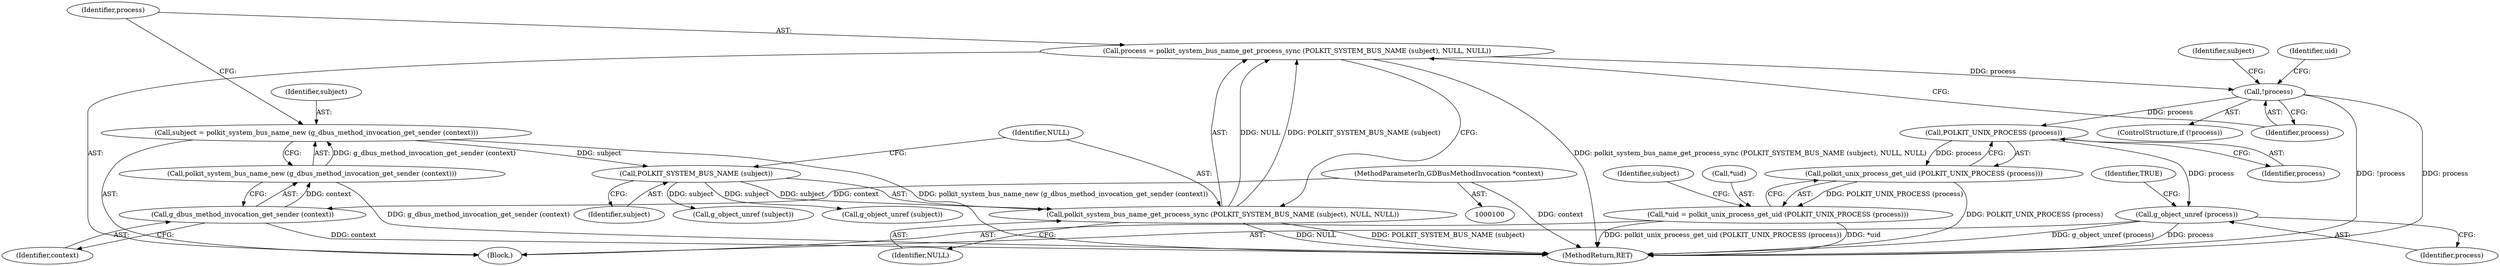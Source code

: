 digraph "1_accountsservice_26213aa0e0d8dca5f36cc23f6942525224cbe9f5@API" {
"1000111" [label="(Call,process = polkit_system_bus_name_get_process_sync (POLKIT_SYSTEM_BUS_NAME (subject), NULL, NULL))"];
"1000113" [label="(Call,polkit_system_bus_name_get_process_sync (POLKIT_SYSTEM_BUS_NAME (subject), NULL, NULL))"];
"1000114" [label="(Call,POLKIT_SYSTEM_BUS_NAME (subject))"];
"1000106" [label="(Call,subject = polkit_system_bus_name_new (g_dbus_method_invocation_get_sender (context)))"];
"1000108" [label="(Call,polkit_system_bus_name_new (g_dbus_method_invocation_get_sender (context)))"];
"1000109" [label="(Call,g_dbus_method_invocation_get_sender (context))"];
"1000101" [label="(MethodParameterIn,GDBusMethodInvocation *context)"];
"1000119" [label="(Call,!process)"];
"1000130" [label="(Call,POLKIT_UNIX_PROCESS (process))"];
"1000129" [label="(Call,polkit_unix_process_get_uid (POLKIT_UNIX_PROCESS (process)))"];
"1000126" [label="(Call,*uid = polkit_unix_process_get_uid (POLKIT_UNIX_PROCESS (process)))"];
"1000134" [label="(Call,g_object_unref (process))"];
"1000108" [label="(Call,polkit_system_bus_name_new (g_dbus_method_invocation_get_sender (context)))"];
"1000116" [label="(Identifier,NULL)"];
"1000112" [label="(Identifier,process)"];
"1000114" [label="(Call,POLKIT_SYSTEM_BUS_NAME (subject))"];
"1000126" [label="(Call,*uid = polkit_unix_process_get_uid (POLKIT_UNIX_PROCESS (process)))"];
"1000131" [label="(Identifier,process)"];
"1000107" [label="(Identifier,subject)"];
"1000118" [label="(ControlStructure,if (!process))"];
"1000129" [label="(Call,polkit_unix_process_get_uid (POLKIT_UNIX_PROCESS (process)))"];
"1000127" [label="(Call,*uid)"];
"1000138" [label="(MethodReturn,RET)"];
"1000110" [label="(Identifier,context)"];
"1000106" [label="(Call,subject = polkit_system_bus_name_new (g_dbus_method_invocation_get_sender (context)))"];
"1000134" [label="(Call,g_object_unref (process))"];
"1000119" [label="(Call,!process)"];
"1000130" [label="(Call,POLKIT_UNIX_PROCESS (process))"];
"1000133" [label="(Identifier,subject)"];
"1000135" [label="(Identifier,process)"];
"1000101" [label="(MethodParameterIn,GDBusMethodInvocation *context)"];
"1000117" [label="(Identifier,NULL)"];
"1000122" [label="(Call,g_object_unref (subject))"];
"1000123" [label="(Identifier,subject)"];
"1000109" [label="(Call,g_dbus_method_invocation_get_sender (context))"];
"1000115" [label="(Identifier,subject)"];
"1000103" [label="(Block,)"];
"1000111" [label="(Call,process = polkit_system_bus_name_get_process_sync (POLKIT_SYSTEM_BUS_NAME (subject), NULL, NULL))"];
"1000132" [label="(Call,g_object_unref (subject))"];
"1000137" [label="(Identifier,TRUE)"];
"1000113" [label="(Call,polkit_system_bus_name_get_process_sync (POLKIT_SYSTEM_BUS_NAME (subject), NULL, NULL))"];
"1000128" [label="(Identifier,uid)"];
"1000120" [label="(Identifier,process)"];
"1000111" -> "1000103"  [label="AST: "];
"1000111" -> "1000113"  [label="CFG: "];
"1000112" -> "1000111"  [label="AST: "];
"1000113" -> "1000111"  [label="AST: "];
"1000120" -> "1000111"  [label="CFG: "];
"1000111" -> "1000138"  [label="DDG: polkit_system_bus_name_get_process_sync (POLKIT_SYSTEM_BUS_NAME (subject), NULL, NULL)"];
"1000113" -> "1000111"  [label="DDG: POLKIT_SYSTEM_BUS_NAME (subject)"];
"1000113" -> "1000111"  [label="DDG: NULL"];
"1000111" -> "1000119"  [label="DDG: process"];
"1000113" -> "1000117"  [label="CFG: "];
"1000114" -> "1000113"  [label="AST: "];
"1000116" -> "1000113"  [label="AST: "];
"1000117" -> "1000113"  [label="AST: "];
"1000113" -> "1000138"  [label="DDG: NULL"];
"1000113" -> "1000138"  [label="DDG: POLKIT_SYSTEM_BUS_NAME (subject)"];
"1000114" -> "1000113"  [label="DDG: subject"];
"1000114" -> "1000115"  [label="CFG: "];
"1000115" -> "1000114"  [label="AST: "];
"1000116" -> "1000114"  [label="CFG: "];
"1000106" -> "1000114"  [label="DDG: subject"];
"1000114" -> "1000122"  [label="DDG: subject"];
"1000114" -> "1000132"  [label="DDG: subject"];
"1000106" -> "1000103"  [label="AST: "];
"1000106" -> "1000108"  [label="CFG: "];
"1000107" -> "1000106"  [label="AST: "];
"1000108" -> "1000106"  [label="AST: "];
"1000112" -> "1000106"  [label="CFG: "];
"1000106" -> "1000138"  [label="DDG: polkit_system_bus_name_new (g_dbus_method_invocation_get_sender (context))"];
"1000108" -> "1000106"  [label="DDG: g_dbus_method_invocation_get_sender (context)"];
"1000108" -> "1000109"  [label="CFG: "];
"1000109" -> "1000108"  [label="AST: "];
"1000108" -> "1000138"  [label="DDG: g_dbus_method_invocation_get_sender (context)"];
"1000109" -> "1000108"  [label="DDG: context"];
"1000109" -> "1000110"  [label="CFG: "];
"1000110" -> "1000109"  [label="AST: "];
"1000109" -> "1000138"  [label="DDG: context"];
"1000101" -> "1000109"  [label="DDG: context"];
"1000101" -> "1000100"  [label="AST: "];
"1000101" -> "1000138"  [label="DDG: context"];
"1000119" -> "1000118"  [label="AST: "];
"1000119" -> "1000120"  [label="CFG: "];
"1000120" -> "1000119"  [label="AST: "];
"1000123" -> "1000119"  [label="CFG: "];
"1000128" -> "1000119"  [label="CFG: "];
"1000119" -> "1000138"  [label="DDG: !process"];
"1000119" -> "1000138"  [label="DDG: process"];
"1000119" -> "1000130"  [label="DDG: process"];
"1000130" -> "1000129"  [label="AST: "];
"1000130" -> "1000131"  [label="CFG: "];
"1000131" -> "1000130"  [label="AST: "];
"1000129" -> "1000130"  [label="CFG: "];
"1000130" -> "1000129"  [label="DDG: process"];
"1000130" -> "1000134"  [label="DDG: process"];
"1000129" -> "1000126"  [label="AST: "];
"1000126" -> "1000129"  [label="CFG: "];
"1000129" -> "1000138"  [label="DDG: POLKIT_UNIX_PROCESS (process)"];
"1000129" -> "1000126"  [label="DDG: POLKIT_UNIX_PROCESS (process)"];
"1000126" -> "1000103"  [label="AST: "];
"1000127" -> "1000126"  [label="AST: "];
"1000133" -> "1000126"  [label="CFG: "];
"1000126" -> "1000138"  [label="DDG: *uid"];
"1000126" -> "1000138"  [label="DDG: polkit_unix_process_get_uid (POLKIT_UNIX_PROCESS (process))"];
"1000134" -> "1000103"  [label="AST: "];
"1000134" -> "1000135"  [label="CFG: "];
"1000135" -> "1000134"  [label="AST: "];
"1000137" -> "1000134"  [label="CFG: "];
"1000134" -> "1000138"  [label="DDG: g_object_unref (process)"];
"1000134" -> "1000138"  [label="DDG: process"];
}
